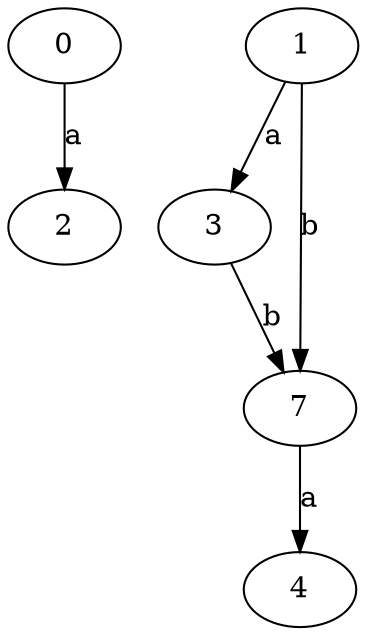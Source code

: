 strict digraph  {
2;
0;
3;
4;
1;
7;
0 -> 2  [label=a];
3 -> 7  [label=b];
1 -> 3  [label=a];
1 -> 7  [label=b];
7 -> 4  [label=a];
}
